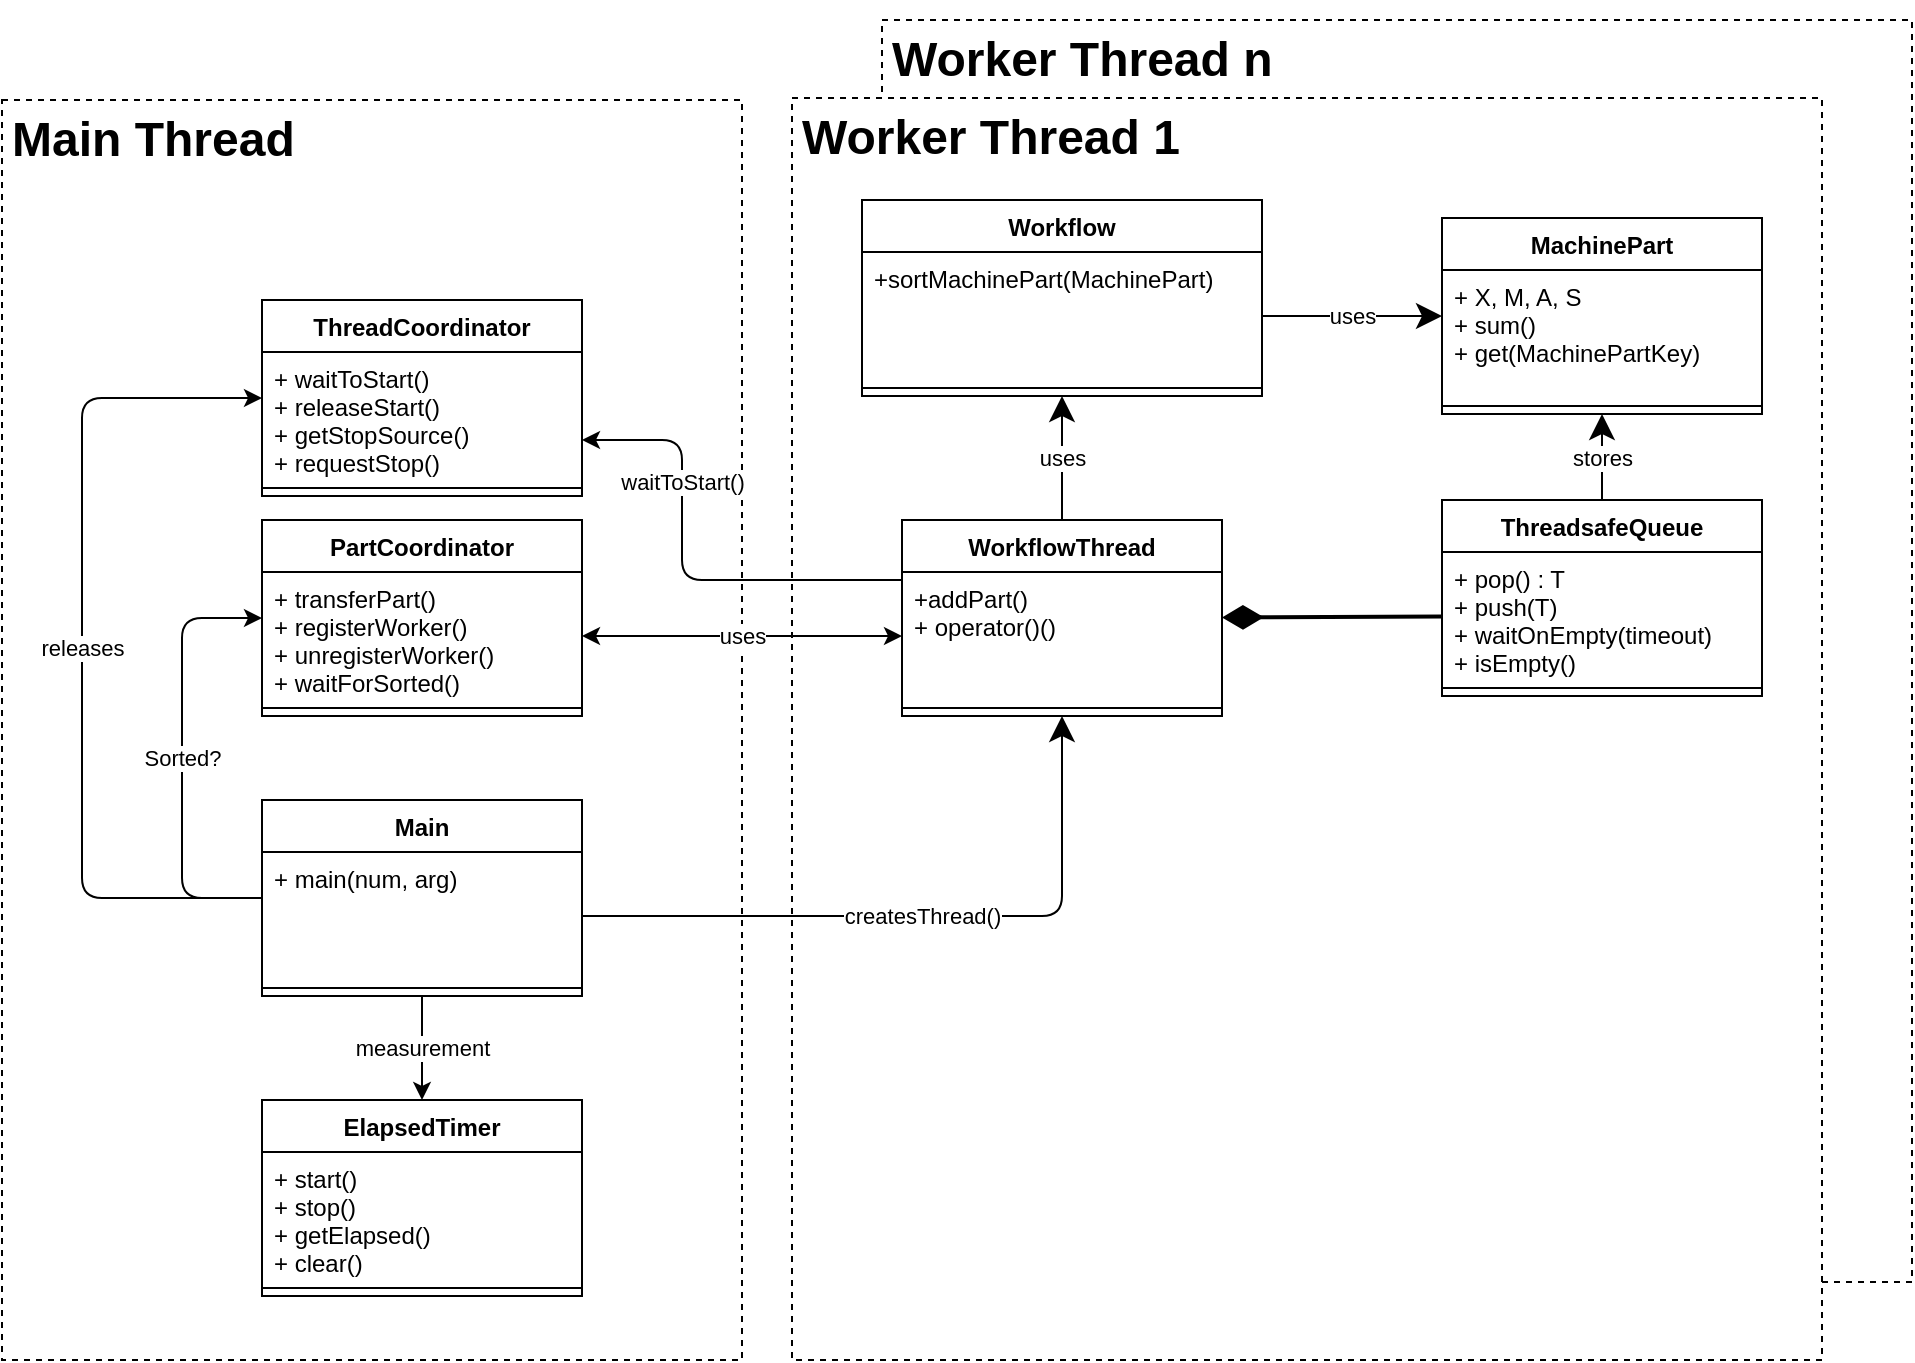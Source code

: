 <mxfile>
    <diagram id="YzUoQij953maOpbc3Z_9" name="Page-1">
        <mxGraphModel dx="1213" dy="710" grid="1" gridSize="10" guides="1" tooltips="1" connect="1" arrows="1" fold="1" page="1" pageScale="1" pageWidth="850" pageHeight="1100" math="0" shadow="0">
            <root>
                <mxCell id="0"/>
                <mxCell id="1" parent="0"/>
                <mxCell id="175" value="&lt;h1&gt;Worker Thread n&lt;/h1&gt;" style="text;html=1;strokeColor=default;fillColor=none;spacing=5;spacingTop=-20;whiteSpace=wrap;overflow=hidden;rounded=0;strokeWidth=1;dashed=1;" vertex="1" parent="1">
                    <mxGeometry x="460" y="80" width="515" height="631" as="geometry"/>
                </mxCell>
                <mxCell id="155" value="&lt;h1&gt;Main Thread&lt;/h1&gt;&lt;p&gt;&lt;br&gt;&lt;/p&gt;" style="text;html=1;strokeColor=default;fillColor=none;spacing=5;spacingTop=-20;whiteSpace=wrap;overflow=hidden;rounded=0;strokeWidth=1;dashed=1;" parent="1" vertex="1">
                    <mxGeometry x="20" y="120" width="370" height="630" as="geometry"/>
                </mxCell>
                <mxCell id="156" value="&lt;h1&gt;Worker Thread 1&lt;/h1&gt;" style="text;html=1;strokeColor=default;fillColor=default;spacing=5;spacingTop=-20;whiteSpace=wrap;overflow=hidden;rounded=0;strokeWidth=1;dashed=1;" parent="1" vertex="1">
                    <mxGeometry x="415" y="119" width="515" height="631" as="geometry"/>
                </mxCell>
                <mxCell id="152" value="stores" style="edgeStyle=none;html=1;strokeWidth=1;startArrow=none;startFill=0;endArrow=classic;endFill=1;endSize=10;targetPerimeterSpacing=0;" parent="1" source="125" target="129" edge="1">
                    <mxGeometry relative="1" as="geometry"/>
                </mxCell>
                <mxCell id="125" value="ThreadsafeQueue" style="swimlane;fontStyle=1;align=center;verticalAlign=top;childLayout=stackLayout;horizontal=1;startSize=26;horizontalStack=0;resizeParent=1;resizeParentMax=0;resizeLast=0;collapsible=1;marginBottom=0;" parent="1" vertex="1">
                    <mxGeometry x="740" y="320" width="160" height="98" as="geometry"/>
                </mxCell>
                <mxCell id="126" value="+ pop() : T&#10;+ push(T)&#10;+ waitOnEmpty(timeout)&#10;+ isEmpty()" style="text;strokeColor=none;fillColor=none;align=left;verticalAlign=top;spacingLeft=4;spacingRight=4;overflow=hidden;rotatable=0;points=[[0,0.5],[1,0.5]];portConstraint=eastwest;" parent="125" vertex="1">
                    <mxGeometry y="26" width="160" height="64" as="geometry"/>
                </mxCell>
                <mxCell id="127" value="" style="line;strokeWidth=1;fillColor=none;align=left;verticalAlign=middle;spacingTop=-1;spacingLeft=3;spacingRight=3;rotatable=0;labelPosition=right;points=[];portConstraint=eastwest;strokeColor=inherit;" parent="125" vertex="1">
                    <mxGeometry y="90" width="160" height="8" as="geometry"/>
                </mxCell>
                <mxCell id="129" value="MachinePart" style="swimlane;fontStyle=1;align=center;verticalAlign=top;childLayout=stackLayout;horizontal=1;startSize=26;horizontalStack=0;resizeParent=1;resizeParentMax=0;resizeLast=0;collapsible=1;marginBottom=0;" parent="1" vertex="1">
                    <mxGeometry x="740" y="179" width="160" height="98" as="geometry"/>
                </mxCell>
                <mxCell id="130" value="+ X, M, A, S&#10;+ sum()&#10;+ get(MachinePartKey)" style="text;strokeColor=none;fillColor=none;align=left;verticalAlign=top;spacingLeft=4;spacingRight=4;overflow=hidden;rotatable=0;points=[[0,0.5],[1,0.5]];portConstraint=eastwest;" parent="129" vertex="1">
                    <mxGeometry y="26" width="160" height="64" as="geometry"/>
                </mxCell>
                <mxCell id="131" value="" style="line;strokeWidth=1;fillColor=none;align=left;verticalAlign=middle;spacingTop=-1;spacingLeft=3;spacingRight=3;rotatable=0;labelPosition=right;points=[];portConstraint=eastwest;strokeColor=inherit;" parent="129" vertex="1">
                    <mxGeometry y="90" width="160" height="8" as="geometry"/>
                </mxCell>
                <mxCell id="132" value="Workflow" style="swimlane;fontStyle=1;align=center;verticalAlign=top;childLayout=stackLayout;horizontal=1;startSize=26;horizontalStack=0;resizeParent=1;resizeParentMax=0;resizeLast=0;collapsible=1;marginBottom=0;" parent="1" vertex="1">
                    <mxGeometry x="450" y="170" width="200" height="98" as="geometry"/>
                </mxCell>
                <mxCell id="133" value="+sortMachinePart(MachinePart)" style="text;strokeColor=none;fillColor=none;align=left;verticalAlign=top;spacingLeft=4;spacingRight=4;overflow=hidden;rotatable=0;points=[[0,0.5],[1,0.5]];portConstraint=eastwest;" parent="132" vertex="1">
                    <mxGeometry y="26" width="200" height="64" as="geometry"/>
                </mxCell>
                <mxCell id="134" value="" style="line;strokeWidth=1;fillColor=none;align=left;verticalAlign=middle;spacingTop=-1;spacingLeft=3;spacingRight=3;rotatable=0;labelPosition=right;points=[];portConstraint=eastwest;strokeColor=inherit;" parent="132" vertex="1">
                    <mxGeometry y="90" width="200" height="8" as="geometry"/>
                </mxCell>
                <mxCell id="167" value="waitToStart()" style="edgeStyle=orthogonalEdgeStyle;html=1;" parent="1" source="141" target="162" edge="1">
                    <mxGeometry x="0.385" relative="1" as="geometry">
                        <Array as="points">
                            <mxPoint x="360" y="360"/>
                            <mxPoint x="360" y="290"/>
                        </Array>
                        <mxPoint as="offset"/>
                    </mxGeometry>
                </mxCell>
                <mxCell id="141" value="WorkflowThread" style="swimlane;fontStyle=1;align=center;verticalAlign=top;childLayout=stackLayout;horizontal=1;startSize=26;horizontalStack=0;resizeParent=1;resizeParentMax=0;resizeLast=0;collapsible=1;marginBottom=0;" parent="1" vertex="1">
                    <mxGeometry x="470" y="330" width="160" height="98" as="geometry"/>
                </mxCell>
                <mxCell id="142" value="+addPart()&#10;+ operator()()" style="text;strokeColor=none;fillColor=none;align=left;verticalAlign=top;spacingLeft=4;spacingRight=4;overflow=hidden;rotatable=0;points=[[0,0.5],[1,0.5]];portConstraint=eastwest;" parent="141" vertex="1">
                    <mxGeometry y="26" width="160" height="64" as="geometry"/>
                </mxCell>
                <mxCell id="143" value="" style="line;strokeWidth=1;fillColor=none;align=left;verticalAlign=middle;spacingTop=-1;spacingLeft=3;spacingRight=3;rotatable=0;labelPosition=right;points=[];portConstraint=eastwest;strokeColor=inherit;" parent="141" vertex="1">
                    <mxGeometry y="90" width="160" height="8" as="geometry"/>
                </mxCell>
                <mxCell id="147" value="PartCoordinator" style="swimlane;fontStyle=1;align=center;verticalAlign=top;childLayout=stackLayout;horizontal=1;startSize=26;horizontalStack=0;resizeParent=1;resizeParentMax=0;resizeLast=0;collapsible=1;marginBottom=0;" parent="1" vertex="1">
                    <mxGeometry x="150" y="330" width="160" height="98" as="geometry"/>
                </mxCell>
                <mxCell id="148" value="+ transferPart()&#10;+ registerWorker()&#10;+ unregisterWorker()&#10;+ waitForSorted()" style="text;strokeColor=none;fillColor=none;align=left;verticalAlign=top;spacingLeft=4;spacingRight=4;overflow=hidden;rotatable=0;points=[[0,0.5],[1,0.5]];portConstraint=eastwest;" parent="147" vertex="1">
                    <mxGeometry y="26" width="160" height="64" as="geometry"/>
                </mxCell>
                <mxCell id="149" value="" style="line;strokeWidth=1;fillColor=none;align=left;verticalAlign=middle;spacingTop=-1;spacingLeft=3;spacingRight=3;rotatable=0;labelPosition=right;points=[];portConstraint=eastwest;strokeColor=inherit;" parent="147" vertex="1">
                    <mxGeometry y="90" width="160" height="8" as="geometry"/>
                </mxCell>
                <mxCell id="150" value="uses" style="edgeStyle=none;html=1;startArrow=classic;startFill=1;" parent="1" source="142" target="148" edge="1">
                    <mxGeometry relative="1" as="geometry"/>
                </mxCell>
                <mxCell id="151" style="edgeStyle=none;html=1;startArrow=none;startFill=0;endArrow=diamondThin;endFill=1;targetPerimeterSpacing=0;strokeWidth=2;endSize=15;" parent="1" source="126" target="141" edge="1">
                    <mxGeometry relative="1" as="geometry"/>
                </mxCell>
                <mxCell id="153" value="uses" style="edgeStyle=none;html=1;strokeWidth=1;startArrow=none;startFill=0;endArrow=classic;endFill=1;endSize=10;targetPerimeterSpacing=0;" parent="1" source="141" target="132" edge="1">
                    <mxGeometry relative="1" as="geometry">
                        <mxPoint x="790" y="330" as="sourcePoint"/>
                        <mxPoint x="790" y="278" as="targetPoint"/>
                    </mxGeometry>
                </mxCell>
                <mxCell id="154" value="uses" style="edgeStyle=none;html=1;strokeWidth=1;startArrow=none;startFill=0;endArrow=classic;endFill=1;endSize=10;targetPerimeterSpacing=0;" parent="1" source="133" target="129" edge="1">
                    <mxGeometry relative="1" as="geometry"/>
                </mxCell>
                <mxCell id="165" value="Sorted?" style="edgeStyle=orthogonalEdgeStyle;html=1;" parent="1" source="157" target="147" edge="1">
                    <mxGeometry relative="1" as="geometry">
                        <Array as="points">
                            <mxPoint x="110" y="519"/>
                            <mxPoint x="110" y="379"/>
                        </Array>
                    </mxGeometry>
                </mxCell>
                <mxCell id="166" value="releases" style="edgeStyle=orthogonalEdgeStyle;html=1;" parent="1" source="157" target="162" edge="1">
                    <mxGeometry relative="1" as="geometry">
                        <Array as="points">
                            <mxPoint x="60" y="519"/>
                            <mxPoint x="60" y="269"/>
                        </Array>
                    </mxGeometry>
                </mxCell>
                <mxCell id="174" value="measurement" style="edgeStyle=orthogonalEdgeStyle;html=1;" parent="1" source="157" target="171" edge="1">
                    <mxGeometry relative="1" as="geometry"/>
                </mxCell>
                <mxCell id="157" value="Main" style="swimlane;fontStyle=1;align=center;verticalAlign=top;childLayout=stackLayout;horizontal=1;startSize=26;horizontalStack=0;resizeParent=1;resizeParentMax=0;resizeLast=0;collapsible=1;marginBottom=0;" parent="1" vertex="1">
                    <mxGeometry x="150" y="470" width="160" height="98" as="geometry"/>
                </mxCell>
                <mxCell id="158" value="+ main(num, arg)" style="text;strokeColor=none;fillColor=none;align=left;verticalAlign=top;spacingLeft=4;spacingRight=4;overflow=hidden;rotatable=0;points=[[0,0.5],[1,0.5]];portConstraint=eastwest;" parent="157" vertex="1">
                    <mxGeometry y="26" width="160" height="64" as="geometry"/>
                </mxCell>
                <mxCell id="159" value="" style="line;strokeWidth=1;fillColor=none;align=left;verticalAlign=middle;spacingTop=-1;spacingLeft=3;spacingRight=3;rotatable=0;labelPosition=right;points=[];portConstraint=eastwest;strokeColor=inherit;" parent="157" vertex="1">
                    <mxGeometry y="90" width="160" height="8" as="geometry"/>
                </mxCell>
                <mxCell id="160" value="createsThread()" style="edgeStyle=orthogonalEdgeStyle;html=1;strokeWidth=1;startArrow=none;startFill=0;endArrow=classic;endFill=1;endSize=10;targetPerimeterSpacing=0;" parent="1" source="158" target="141" edge="1">
                    <mxGeometry relative="1" as="geometry">
                        <mxPoint x="470" y="528.0" as="targetPoint"/>
                    </mxGeometry>
                </mxCell>
                <mxCell id="162" value="ThreadCoordinator" style="swimlane;fontStyle=1;align=center;verticalAlign=top;childLayout=stackLayout;horizontal=1;startSize=26;horizontalStack=0;resizeParent=1;resizeParentMax=0;resizeLast=0;collapsible=1;marginBottom=0;" parent="1" vertex="1">
                    <mxGeometry x="150" y="220" width="160" height="98" as="geometry"/>
                </mxCell>
                <mxCell id="163" value="+ waitToStart()&#10;+ releaseStart()&#10;+ getStopSource()&#10;+ requestStop()" style="text;strokeColor=none;fillColor=none;align=left;verticalAlign=top;spacingLeft=4;spacingRight=4;overflow=hidden;rotatable=0;points=[[0,0.5],[1,0.5]];portConstraint=eastwest;" parent="162" vertex="1">
                    <mxGeometry y="26" width="160" height="64" as="geometry"/>
                </mxCell>
                <mxCell id="164" value="" style="line;strokeWidth=1;fillColor=none;align=left;verticalAlign=middle;spacingTop=-1;spacingLeft=3;spacingRight=3;rotatable=0;labelPosition=right;points=[];portConstraint=eastwest;strokeColor=inherit;" parent="162" vertex="1">
                    <mxGeometry y="90" width="160" height="8" as="geometry"/>
                </mxCell>
                <mxCell id="171" value="ElapsedTimer" style="swimlane;fontStyle=1;align=center;verticalAlign=top;childLayout=stackLayout;horizontal=1;startSize=26;horizontalStack=0;resizeParent=1;resizeParentMax=0;resizeLast=0;collapsible=1;marginBottom=0;" parent="1" vertex="1">
                    <mxGeometry x="150" y="620" width="160" height="98" as="geometry"/>
                </mxCell>
                <mxCell id="172" value="+ start()&#10;+ stop()&#10;+ getElapsed()&#10;+ clear()" style="text;strokeColor=none;fillColor=none;align=left;verticalAlign=top;spacingLeft=4;spacingRight=4;overflow=hidden;rotatable=0;points=[[0,0.5],[1,0.5]];portConstraint=eastwest;" parent="171" vertex="1">
                    <mxGeometry y="26" width="160" height="64" as="geometry"/>
                </mxCell>
                <mxCell id="173" value="" style="line;strokeWidth=1;fillColor=none;align=left;verticalAlign=middle;spacingTop=-1;spacingLeft=3;spacingRight=3;rotatable=0;labelPosition=right;points=[];portConstraint=eastwest;strokeColor=inherit;" parent="171" vertex="1">
                    <mxGeometry y="90" width="160" height="8" as="geometry"/>
                </mxCell>
            </root>
        </mxGraphModel>
    </diagram>
</mxfile>